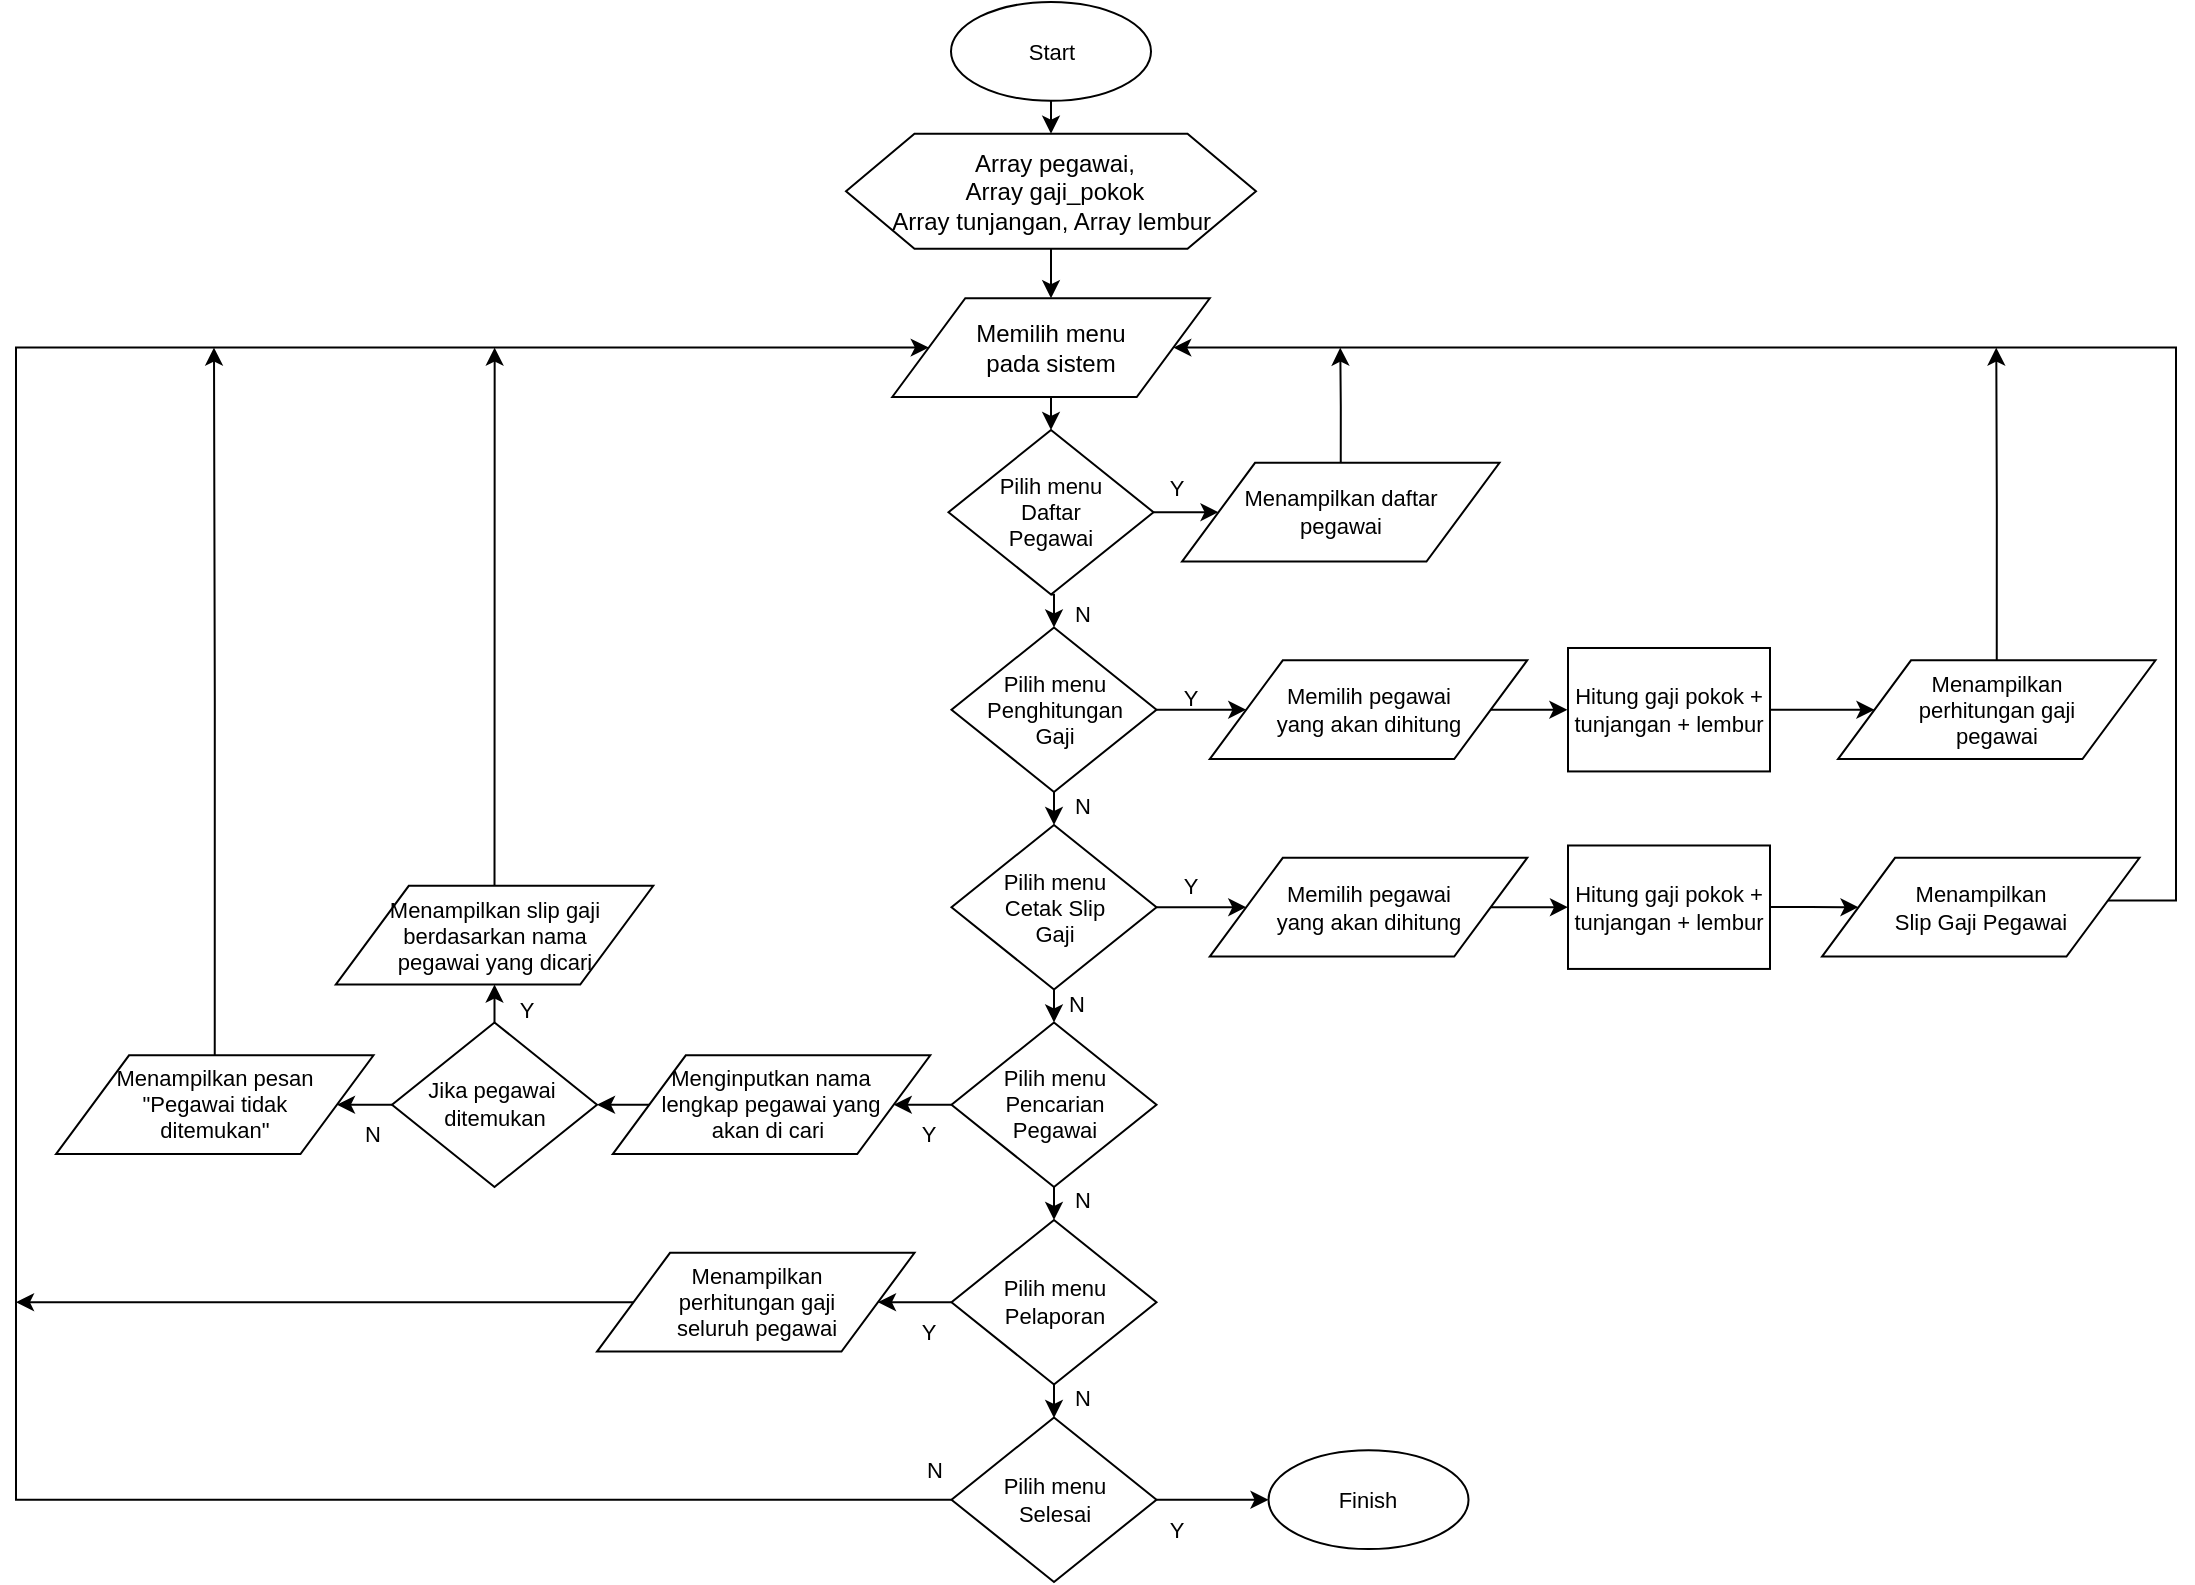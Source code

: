 <mxfile version="14.0.1" type="device"><diagram id="xL5-lHa8gmIdw-HEUnpN" name="Page-1"><mxGraphModel dx="447" dy="240" grid="1" gridSize="10" guides="1" tooltips="1" connect="1" arrows="1" fold="1" page="1" pageScale="1" pageWidth="1169" pageHeight="827" math="0" shadow="0"><root><mxCell id="0"/><mxCell id="1" parent="0"/><mxCell id="c8JIDOCSs8qPgOGLVZcZ-66" value="" style="group" vertex="1" connectable="0" parent="1"><mxGeometry x="45" y="12" width="1080" height="790" as="geometry"/></mxCell><mxCell id="c8JIDOCSs8qPgOGLVZcZ-2" value="" style="verticalLabelPosition=bottom;verticalAlign=top;html=1;shape=hexagon;perimeter=hexagonPerimeter2;arcSize=6;size=0.167;strokeWidth=1;" vertex="1" parent="c8JIDOCSs8qPgOGLVZcZ-66"><mxGeometry x="415" y="65.833" width="205" height="57.604" as="geometry"/></mxCell><mxCell id="c8JIDOCSs8qPgOGLVZcZ-7" style="edgeStyle=orthogonalEdgeStyle;rounded=0;orthogonalLoop=1;jettySize=auto;html=1;exitX=0.5;exitY=1;exitDx=0;exitDy=0;exitPerimeter=0;entryX=0.5;entryY=0;entryDx=0;entryDy=0;fontSize=11;" edge="1" parent="c8JIDOCSs8qPgOGLVZcZ-66" source="c8JIDOCSs8qPgOGLVZcZ-1" target="c8JIDOCSs8qPgOGLVZcZ-2"><mxGeometry relative="1" as="geometry"/></mxCell><mxCell id="c8JIDOCSs8qPgOGLVZcZ-1" value="Start" style="strokeWidth=1;html=1;shape=mxgraph.flowchart.start_1;whiteSpace=wrap;fontSize=11;" vertex="1" parent="c8JIDOCSs8qPgOGLVZcZ-66"><mxGeometry x="467.5" width="100" height="49.375" as="geometry"/></mxCell><mxCell id="c8JIDOCSs8qPgOGLVZcZ-4" value="Array pegawai, &lt;br&gt;Array gaji_pokok&lt;br&gt;Array tunjangan, Array lembur&amp;nbsp;" style="text;html=1;resizable=0;autosize=1;align=center;verticalAlign=middle;points=[];fillColor=none;strokeColor=none;rounded=0;" vertex="1" parent="c8JIDOCSs8qPgOGLVZcZ-66"><mxGeometry x="429" y="69.948" width="180" height="50" as="geometry"/></mxCell><mxCell id="c8JIDOCSs8qPgOGLVZcZ-72" style="edgeStyle=orthogonalEdgeStyle;rounded=0;orthogonalLoop=1;jettySize=auto;html=1;exitX=0.5;exitY=1;exitDx=0;exitDy=0;entryX=0.5;entryY=0;entryDx=0;entryDy=0;entryPerimeter=0;fontSize=11;" edge="1" parent="c8JIDOCSs8qPgOGLVZcZ-66" source="c8JIDOCSs8qPgOGLVZcZ-5" target="c8JIDOCSs8qPgOGLVZcZ-9"><mxGeometry relative="1" as="geometry"/></mxCell><mxCell id="c8JIDOCSs8qPgOGLVZcZ-5" value="Memilih menu&lt;br&gt;pada sistem" style="shape=parallelogram;html=1;strokeWidth=1;perimeter=parallelogramPerimeter;whiteSpace=wrap;rounded=0;arcSize=12;size=0.23;" vertex="1" parent="c8JIDOCSs8qPgOGLVZcZ-66"><mxGeometry x="438.13" y="148.125" width="158.75" height="49.375" as="geometry"/></mxCell><mxCell id="c8JIDOCSs8qPgOGLVZcZ-8" style="edgeStyle=orthogonalEdgeStyle;rounded=0;orthogonalLoop=1;jettySize=auto;html=1;exitX=0.5;exitY=1;exitDx=0;exitDy=0;entryX=0.5;entryY=0;entryDx=0;entryDy=0;fontSize=11;" edge="1" parent="c8JIDOCSs8qPgOGLVZcZ-66" source="c8JIDOCSs8qPgOGLVZcZ-2" target="c8JIDOCSs8qPgOGLVZcZ-5"><mxGeometry relative="1" as="geometry"/></mxCell><mxCell id="c8JIDOCSs8qPgOGLVZcZ-71" style="edgeStyle=orthogonalEdgeStyle;rounded=0;orthogonalLoop=1;jettySize=auto;html=1;exitX=1;exitY=0.5;exitDx=0;exitDy=0;exitPerimeter=0;entryX=0;entryY=0.5;entryDx=0;entryDy=0;fontSize=11;" edge="1" parent="c8JIDOCSs8qPgOGLVZcZ-66" source="c8JIDOCSs8qPgOGLVZcZ-9" target="c8JIDOCSs8qPgOGLVZcZ-10"><mxGeometry relative="1" as="geometry"/></mxCell><mxCell id="c8JIDOCSs8qPgOGLVZcZ-9" value="Pilih menu&lt;br style=&quot;font-size: 11px;&quot;&gt;Daftar&lt;br style=&quot;font-size: 11px;&quot;&gt;Pegawai" style="strokeWidth=1;html=1;shape=mxgraph.flowchart.decision;whiteSpace=wrap;rounded=0;fontSize=11;" vertex="1" parent="c8JIDOCSs8qPgOGLVZcZ-66"><mxGeometry x="466.25" y="213.958" width="102.5" height="82.292" as="geometry"/></mxCell><mxCell id="c8JIDOCSs8qPgOGLVZcZ-39" style="edgeStyle=orthogonalEdgeStyle;rounded=0;orthogonalLoop=1;jettySize=auto;html=1;exitX=0.5;exitY=0;exitDx=0;exitDy=0;fontSize=11;" edge="1" parent="c8JIDOCSs8qPgOGLVZcZ-66" source="c8JIDOCSs8qPgOGLVZcZ-10"><mxGeometry relative="1" as="geometry"><mxPoint x="662.143" y="172.812" as="targetPoint"/></mxGeometry></mxCell><mxCell id="c8JIDOCSs8qPgOGLVZcZ-10" value="Menampilkan daftar&lt;br style=&quot;font-size: 11px;&quot;&gt;pegawai" style="shape=parallelogram;html=1;strokeWidth=1;perimeter=parallelogramPerimeter;whiteSpace=wrap;rounded=0;arcSize=12;size=0.23;fontSize=11;" vertex="1" parent="c8JIDOCSs8qPgOGLVZcZ-66"><mxGeometry x="583" y="230.417" width="158.75" height="49.375" as="geometry"/></mxCell><mxCell id="c8JIDOCSs8qPgOGLVZcZ-14" value="Pilih menu&lt;br style=&quot;font-size: 11px;&quot;&gt;Penghitungan&lt;br style=&quot;font-size: 11px;&quot;&gt;Gaji" style="strokeWidth=1;html=1;shape=mxgraph.flowchart.decision;whiteSpace=wrap;rounded=0;fontSize=11;" vertex="1" parent="c8JIDOCSs8qPgOGLVZcZ-66"><mxGeometry x="467.75" y="312.708" width="102.5" height="82.292" as="geometry"/></mxCell><mxCell id="c8JIDOCSs8qPgOGLVZcZ-16" style="edgeStyle=orthogonalEdgeStyle;rounded=0;orthogonalLoop=1;jettySize=auto;html=1;exitX=0.5;exitY=1;exitDx=0;exitDy=0;exitPerimeter=0;entryX=0.5;entryY=0;entryDx=0;entryDy=0;entryPerimeter=0;fontSize=11;" edge="1" parent="c8JIDOCSs8qPgOGLVZcZ-66" source="c8JIDOCSs8qPgOGLVZcZ-9" target="c8JIDOCSs8qPgOGLVZcZ-14"><mxGeometry relative="1" as="geometry"/></mxCell><mxCell id="c8JIDOCSs8qPgOGLVZcZ-17" value="Memilih pegawai&lt;br style=&quot;font-size: 11px;&quot;&gt;yang akan dihitung" style="shape=parallelogram;html=1;strokeWidth=1;perimeter=parallelogramPerimeter;whiteSpace=wrap;rounded=0;arcSize=12;size=0.23;fontSize=11;" vertex="1" parent="c8JIDOCSs8qPgOGLVZcZ-66"><mxGeometry x="596.88" y="329.167" width="158.75" height="49.375" as="geometry"/></mxCell><mxCell id="c8JIDOCSs8qPgOGLVZcZ-18" style="edgeStyle=orthogonalEdgeStyle;rounded=0;orthogonalLoop=1;jettySize=auto;html=1;exitX=1;exitY=0.5;exitDx=0;exitDy=0;exitPerimeter=0;entryX=0;entryY=0.5;entryDx=0;entryDy=0;fontSize=11;" edge="1" parent="c8JIDOCSs8qPgOGLVZcZ-66" source="c8JIDOCSs8qPgOGLVZcZ-14" target="c8JIDOCSs8qPgOGLVZcZ-17"><mxGeometry relative="1" as="geometry"/></mxCell><mxCell id="c8JIDOCSs8qPgOGLVZcZ-19" value="Hitung gaji pokok + tunjangan + lembur" style="rounded=0;whiteSpace=wrap;html=1;absoluteArcSize=1;arcSize=14;strokeWidth=1;fontSize=11;" vertex="1" parent="c8JIDOCSs8qPgOGLVZcZ-66"><mxGeometry x="776" y="322.995" width="101" height="61.719" as="geometry"/></mxCell><mxCell id="c8JIDOCSs8qPgOGLVZcZ-22" value="" style="edgeStyle=orthogonalEdgeStyle;rounded=0;orthogonalLoop=1;jettySize=auto;html=1;fontSize=11;" edge="1" parent="c8JIDOCSs8qPgOGLVZcZ-66" source="c8JIDOCSs8qPgOGLVZcZ-17" target="c8JIDOCSs8qPgOGLVZcZ-19"><mxGeometry relative="1" as="geometry"/></mxCell><mxCell id="c8JIDOCSs8qPgOGLVZcZ-37" style="edgeStyle=orthogonalEdgeStyle;rounded=0;orthogonalLoop=1;jettySize=auto;html=1;exitX=0.5;exitY=0;exitDx=0;exitDy=0;fontSize=11;" edge="1" parent="c8JIDOCSs8qPgOGLVZcZ-66" source="c8JIDOCSs8qPgOGLVZcZ-23"><mxGeometry relative="1" as="geometry"><mxPoint x="990.143" y="172.812" as="targetPoint"/></mxGeometry></mxCell><mxCell id="c8JIDOCSs8qPgOGLVZcZ-23" value="Menampilkan&lt;br style=&quot;font-size: 11px;&quot;&gt;perhitungan gaji&lt;br style=&quot;font-size: 11px;&quot;&gt;pegawai" style="shape=parallelogram;html=1;strokeWidth=1;perimeter=parallelogramPerimeter;whiteSpace=wrap;rounded=0;arcSize=12;size=0.23;fontSize=11;" vertex="1" parent="c8JIDOCSs8qPgOGLVZcZ-66"><mxGeometry x="911" y="329.167" width="158.75" height="49.375" as="geometry"/></mxCell><mxCell id="c8JIDOCSs8qPgOGLVZcZ-24" value="" style="edgeStyle=orthogonalEdgeStyle;rounded=0;orthogonalLoop=1;jettySize=auto;html=1;fontSize=11;" edge="1" parent="c8JIDOCSs8qPgOGLVZcZ-66" source="c8JIDOCSs8qPgOGLVZcZ-19" target="c8JIDOCSs8qPgOGLVZcZ-23"><mxGeometry relative="1" as="geometry"/></mxCell><mxCell id="c8JIDOCSs8qPgOGLVZcZ-26" value="Pilih menu&lt;br style=&quot;font-size: 11px;&quot;&gt;Cetak Slip&lt;br style=&quot;font-size: 11px;&quot;&gt;Gaji" style="strokeWidth=1;html=1;shape=mxgraph.flowchart.decision;whiteSpace=wrap;rounded=0;fontSize=11;" vertex="1" parent="c8JIDOCSs8qPgOGLVZcZ-66"><mxGeometry x="467.75" y="411.458" width="102.5" height="82.292" as="geometry"/></mxCell><mxCell id="c8JIDOCSs8qPgOGLVZcZ-27" style="edgeStyle=orthogonalEdgeStyle;rounded=0;orthogonalLoop=1;jettySize=auto;html=1;exitX=0.5;exitY=1;exitDx=0;exitDy=0;exitPerimeter=0;entryX=0.5;entryY=0;entryDx=0;entryDy=0;entryPerimeter=0;fontSize=11;" edge="1" parent="c8JIDOCSs8qPgOGLVZcZ-66" source="c8JIDOCSs8qPgOGLVZcZ-14" target="c8JIDOCSs8qPgOGLVZcZ-26"><mxGeometry relative="1" as="geometry"/></mxCell><mxCell id="c8JIDOCSs8qPgOGLVZcZ-31" style="edgeStyle=orthogonalEdgeStyle;rounded=0;orthogonalLoop=1;jettySize=auto;html=1;exitX=1;exitY=0.5;exitDx=0;exitDy=0;entryX=1;entryY=0.5;entryDx=0;entryDy=0;fontSize=11;" edge="1" parent="c8JIDOCSs8qPgOGLVZcZ-66" source="c8JIDOCSs8qPgOGLVZcZ-29" target="c8JIDOCSs8qPgOGLVZcZ-5"><mxGeometry relative="1" as="geometry"><Array as="points"><mxPoint x="1080" y="449.312"/><mxPoint x="1080" y="172.812"/></Array></mxGeometry></mxCell><mxCell id="c8JIDOCSs8qPgOGLVZcZ-29" value="Menampilkan&lt;br style=&quot;font-size: 11px;&quot;&gt;Slip Gaji Pegawai" style="shape=parallelogram;html=1;strokeWidth=1;perimeter=parallelogramPerimeter;whiteSpace=wrap;rounded=0;arcSize=12;size=0.23;fontSize=11;" vertex="1" parent="c8JIDOCSs8qPgOGLVZcZ-66"><mxGeometry x="903" y="427.917" width="158.75" height="49.375" as="geometry"/></mxCell><mxCell id="c8JIDOCSs8qPgOGLVZcZ-32" value="Memilih pegawai&lt;br style=&quot;font-size: 11px;&quot;&gt;yang akan dihitung" style="shape=parallelogram;html=1;strokeWidth=1;perimeter=parallelogramPerimeter;whiteSpace=wrap;rounded=0;arcSize=12;size=0.23;fontSize=11;" vertex="1" parent="c8JIDOCSs8qPgOGLVZcZ-66"><mxGeometry x="596.88" y="427.917" width="158.75" height="49.375" as="geometry"/></mxCell><mxCell id="c8JIDOCSs8qPgOGLVZcZ-34" value="" style="edgeStyle=orthogonalEdgeStyle;rounded=0;orthogonalLoop=1;jettySize=auto;html=1;fontSize=11;" edge="1" parent="c8JIDOCSs8qPgOGLVZcZ-66" source="c8JIDOCSs8qPgOGLVZcZ-26" target="c8JIDOCSs8qPgOGLVZcZ-32"><mxGeometry relative="1" as="geometry"/></mxCell><mxCell id="c8JIDOCSs8qPgOGLVZcZ-36" value="" style="edgeStyle=orthogonalEdgeStyle;rounded=0;orthogonalLoop=1;jettySize=auto;html=1;fontSize=11;" edge="1" parent="c8JIDOCSs8qPgOGLVZcZ-66" source="c8JIDOCSs8qPgOGLVZcZ-33" target="c8JIDOCSs8qPgOGLVZcZ-29"><mxGeometry relative="1" as="geometry"/></mxCell><mxCell id="c8JIDOCSs8qPgOGLVZcZ-33" value="Hitung gaji pokok + tunjangan + lembur" style="rounded=0;whiteSpace=wrap;html=1;absoluteArcSize=1;arcSize=14;strokeWidth=1;fontSize=11;" vertex="1" parent="c8JIDOCSs8qPgOGLVZcZ-66"><mxGeometry x="776" y="421.745" width="101" height="61.719" as="geometry"/></mxCell><mxCell id="c8JIDOCSs8qPgOGLVZcZ-35" style="edgeStyle=orthogonalEdgeStyle;rounded=0;orthogonalLoop=1;jettySize=auto;html=1;exitX=1;exitY=0.5;exitDx=0;exitDy=0;entryX=0;entryY=0.5;entryDx=0;entryDy=0;fontSize=11;" edge="1" parent="c8JIDOCSs8qPgOGLVZcZ-66" source="c8JIDOCSs8qPgOGLVZcZ-32" target="c8JIDOCSs8qPgOGLVZcZ-33"><mxGeometry relative="1" as="geometry"/></mxCell><mxCell id="c8JIDOCSs8qPgOGLVZcZ-40" value="Pilih menu&lt;br style=&quot;font-size: 11px&quot;&gt;Pencarian&lt;br&gt;Pegawai" style="strokeWidth=1;html=1;shape=mxgraph.flowchart.decision;whiteSpace=wrap;rounded=0;fontSize=11;" vertex="1" parent="c8JIDOCSs8qPgOGLVZcZ-66"><mxGeometry x="467.75" y="510.208" width="102.5" height="82.292" as="geometry"/></mxCell><mxCell id="c8JIDOCSs8qPgOGLVZcZ-41" style="edgeStyle=orthogonalEdgeStyle;rounded=0;orthogonalLoop=1;jettySize=auto;html=1;exitX=0.5;exitY=1;exitDx=0;exitDy=0;exitPerimeter=0;entryX=0.5;entryY=0;entryDx=0;entryDy=0;entryPerimeter=0;fontSize=11;" edge="1" parent="c8JIDOCSs8qPgOGLVZcZ-66" source="c8JIDOCSs8qPgOGLVZcZ-26" target="c8JIDOCSs8qPgOGLVZcZ-40"><mxGeometry relative="1" as="geometry"/></mxCell><mxCell id="c8JIDOCSs8qPgOGLVZcZ-42" value="Menginputkan nama&lt;br style=&quot;font-size: 11px;&quot;&gt;lengkap pegawai yang&lt;br style=&quot;font-size: 11px;&quot;&gt;akan di cari&amp;nbsp;" style="shape=parallelogram;html=1;strokeWidth=1;perimeter=parallelogramPerimeter;whiteSpace=wrap;rounded=0;arcSize=12;size=0.23;fontSize=11;" vertex="1" parent="c8JIDOCSs8qPgOGLVZcZ-66"><mxGeometry x="298.38" y="526.667" width="158.75" height="49.375" as="geometry"/></mxCell><mxCell id="c8JIDOCSs8qPgOGLVZcZ-43" value="" style="edgeStyle=orthogonalEdgeStyle;rounded=0;orthogonalLoop=1;jettySize=auto;html=1;fontSize=11;entryX=1;entryY=0.5;entryDx=0;entryDy=0;" edge="1" parent="c8JIDOCSs8qPgOGLVZcZ-66" source="c8JIDOCSs8qPgOGLVZcZ-40" target="c8JIDOCSs8qPgOGLVZcZ-42"><mxGeometry relative="1" as="geometry"><mxPoint x="445" y="551" as="targetPoint"/></mxGeometry></mxCell><mxCell id="c8JIDOCSs8qPgOGLVZcZ-70" style="edgeStyle=orthogonalEdgeStyle;rounded=0;orthogonalLoop=1;jettySize=auto;html=1;exitX=0.5;exitY=0;exitDx=0;exitDy=0;exitPerimeter=0;entryX=0.5;entryY=1;entryDx=0;entryDy=0;fontSize=11;" edge="1" parent="c8JIDOCSs8qPgOGLVZcZ-66" source="c8JIDOCSs8qPgOGLVZcZ-44" target="c8JIDOCSs8qPgOGLVZcZ-46"><mxGeometry relative="1" as="geometry"/></mxCell><mxCell id="c8JIDOCSs8qPgOGLVZcZ-44" value="Jika pegawai&amp;nbsp;&lt;br&gt;ditemukan" style="strokeWidth=1;html=1;shape=mxgraph.flowchart.decision;whiteSpace=wrap;rounded=0;fontSize=11;" vertex="1" parent="c8JIDOCSs8qPgOGLVZcZ-66"><mxGeometry x="188" y="510.208" width="102.5" height="82.292" as="geometry"/></mxCell><mxCell id="c8JIDOCSs8qPgOGLVZcZ-49" style="edgeStyle=orthogonalEdgeStyle;rounded=0;orthogonalLoop=1;jettySize=auto;html=1;exitX=0;exitY=0.5;exitDx=0;exitDy=0;entryX=1;entryY=0.5;entryDx=0;entryDy=0;entryPerimeter=0;fontSize=11;" edge="1" parent="c8JIDOCSs8qPgOGLVZcZ-66" source="c8JIDOCSs8qPgOGLVZcZ-42" target="c8JIDOCSs8qPgOGLVZcZ-44"><mxGeometry relative="1" as="geometry"/></mxCell><mxCell id="c8JIDOCSs8qPgOGLVZcZ-64" style="edgeStyle=orthogonalEdgeStyle;rounded=0;orthogonalLoop=1;jettySize=auto;html=1;exitX=0.5;exitY=0;exitDx=0;exitDy=0;fontSize=11;" edge="1" parent="c8JIDOCSs8qPgOGLVZcZ-66" source="c8JIDOCSs8qPgOGLVZcZ-45"><mxGeometry relative="1" as="geometry"><mxPoint x="99" y="172.812" as="targetPoint"/></mxGeometry></mxCell><mxCell id="c8JIDOCSs8qPgOGLVZcZ-45" value="Menampilkan pesan&lt;br&gt;&quot;Pegawai tidak &lt;br&gt;ditemukan&quot;" style="shape=parallelogram;html=1;strokeWidth=1;perimeter=parallelogramPerimeter;whiteSpace=wrap;rounded=0;arcSize=12;size=0.23;fontSize=11;" vertex="1" parent="c8JIDOCSs8qPgOGLVZcZ-66"><mxGeometry x="20" y="526.667" width="158.75" height="49.375" as="geometry"/></mxCell><mxCell id="c8JIDOCSs8qPgOGLVZcZ-48" style="edgeStyle=orthogonalEdgeStyle;rounded=0;orthogonalLoop=1;jettySize=auto;html=1;exitX=0;exitY=0.5;exitDx=0;exitDy=0;exitPerimeter=0;fontSize=11;entryX=1;entryY=0.5;entryDx=0;entryDy=0;" edge="1" parent="c8JIDOCSs8qPgOGLVZcZ-66" source="c8JIDOCSs8qPgOGLVZcZ-44" target="c8JIDOCSs8qPgOGLVZcZ-45"><mxGeometry relative="1" as="geometry"><mxPoint x="165" y="551" as="targetPoint"/></mxGeometry></mxCell><mxCell id="c8JIDOCSs8qPgOGLVZcZ-63" style="edgeStyle=orthogonalEdgeStyle;rounded=0;orthogonalLoop=1;jettySize=auto;html=1;exitX=0.5;exitY=0;exitDx=0;exitDy=0;fontSize=11;" edge="1" parent="c8JIDOCSs8qPgOGLVZcZ-66" source="c8JIDOCSs8qPgOGLVZcZ-46"><mxGeometry relative="1" as="geometry"><mxPoint x="239.333" y="172.812" as="targetPoint"/></mxGeometry></mxCell><mxCell id="c8JIDOCSs8qPgOGLVZcZ-46" value="Menampilkan slip gaji&lt;br&gt;berdasarkan nama&lt;br&gt;pegawai yang dicari" style="shape=parallelogram;html=1;strokeWidth=1;perimeter=parallelogramPerimeter;whiteSpace=wrap;rounded=0;arcSize=12;size=0.23;fontSize=11;" vertex="1" parent="c8JIDOCSs8qPgOGLVZcZ-66"><mxGeometry x="159.88" y="441.906" width="158.75" height="49.375" as="geometry"/></mxCell><mxCell id="c8JIDOCSs8qPgOGLVZcZ-53" value="Pilih menu&lt;br style=&quot;font-size: 11px&quot;&gt;Pelaporan" style="strokeWidth=1;html=1;shape=mxgraph.flowchart.decision;whiteSpace=wrap;rounded=0;fontSize=11;" vertex="1" parent="c8JIDOCSs8qPgOGLVZcZ-66"><mxGeometry x="467.75" y="608.958" width="102.5" height="82.292" as="geometry"/></mxCell><mxCell id="c8JIDOCSs8qPgOGLVZcZ-54" style="edgeStyle=orthogonalEdgeStyle;rounded=0;orthogonalLoop=1;jettySize=auto;html=1;exitX=0.5;exitY=1;exitDx=0;exitDy=0;exitPerimeter=0;entryX=0.5;entryY=0;entryDx=0;entryDy=0;entryPerimeter=0;fontSize=11;" edge="1" parent="c8JIDOCSs8qPgOGLVZcZ-66" source="c8JIDOCSs8qPgOGLVZcZ-40" target="c8JIDOCSs8qPgOGLVZcZ-53"><mxGeometry relative="1" as="geometry"/></mxCell><mxCell id="c8JIDOCSs8qPgOGLVZcZ-62" style="edgeStyle=orthogonalEdgeStyle;rounded=0;orthogonalLoop=1;jettySize=auto;html=1;exitX=0;exitY=0.5;exitDx=0;exitDy=0;exitPerimeter=0;entryX=0;entryY=0.5;entryDx=0;entryDy=0;fontSize=11;" edge="1" parent="c8JIDOCSs8qPgOGLVZcZ-66" source="c8JIDOCSs8qPgOGLVZcZ-55" target="c8JIDOCSs8qPgOGLVZcZ-5"><mxGeometry relative="1" as="geometry"><Array as="points"><mxPoint y="748.854"/><mxPoint y="172.812"/></Array></mxGeometry></mxCell><mxCell id="c8JIDOCSs8qPgOGLVZcZ-55" value="Pilih menu&lt;br style=&quot;font-size: 11px&quot;&gt;Selesai" style="strokeWidth=1;html=1;shape=mxgraph.flowchart.decision;whiteSpace=wrap;rounded=0;fontSize=11;" vertex="1" parent="c8JIDOCSs8qPgOGLVZcZ-66"><mxGeometry x="467.75" y="707.708" width="102.5" height="82.292" as="geometry"/></mxCell><mxCell id="c8JIDOCSs8qPgOGLVZcZ-65" style="edgeStyle=orthogonalEdgeStyle;rounded=0;orthogonalLoop=1;jettySize=auto;html=1;exitX=0;exitY=0.5;exitDx=0;exitDy=0;fontSize=11;" edge="1" parent="c8JIDOCSs8qPgOGLVZcZ-66" source="c8JIDOCSs8qPgOGLVZcZ-56"><mxGeometry relative="1" as="geometry"><mxPoint y="650.104" as="targetPoint"/></mxGeometry></mxCell><mxCell id="c8JIDOCSs8qPgOGLVZcZ-56" value="Menampilkan&lt;br&gt;perhitungan gaji &lt;br&gt;seluruh pegawai" style="shape=parallelogram;html=1;strokeWidth=1;perimeter=parallelogramPerimeter;whiteSpace=wrap;rounded=0;arcSize=12;size=0.23;fontSize=11;" vertex="1" parent="c8JIDOCSs8qPgOGLVZcZ-66"><mxGeometry x="290.5" y="625.417" width="158.75" height="49.375" as="geometry"/></mxCell><mxCell id="c8JIDOCSs8qPgOGLVZcZ-57" style="edgeStyle=orthogonalEdgeStyle;rounded=0;orthogonalLoop=1;jettySize=auto;html=1;exitX=0;exitY=0.5;exitDx=0;exitDy=0;exitPerimeter=0;entryX=1;entryY=0.5;entryDx=0;entryDy=0;fontSize=11;" edge="1" parent="c8JIDOCSs8qPgOGLVZcZ-66" source="c8JIDOCSs8qPgOGLVZcZ-53" target="c8JIDOCSs8qPgOGLVZcZ-56"><mxGeometry relative="1" as="geometry"/></mxCell><mxCell id="c8JIDOCSs8qPgOGLVZcZ-59" value="Finish" style="strokeWidth=1;html=1;shape=mxgraph.flowchart.start_1;whiteSpace=wrap;rounded=0;fontSize=11;" vertex="1" parent="c8JIDOCSs8qPgOGLVZcZ-66"><mxGeometry x="626.26" y="724.167" width="100" height="49.375" as="geometry"/></mxCell><mxCell id="c8JIDOCSs8qPgOGLVZcZ-61" value="" style="edgeStyle=orthogonalEdgeStyle;rounded=0;orthogonalLoop=1;jettySize=auto;html=1;fontSize=11;" edge="1" parent="c8JIDOCSs8qPgOGLVZcZ-66" source="c8JIDOCSs8qPgOGLVZcZ-55" target="c8JIDOCSs8qPgOGLVZcZ-59"><mxGeometry relative="1" as="geometry"/></mxCell><mxCell id="c8JIDOCSs8qPgOGLVZcZ-74" value="Y" style="text;html=1;resizable=0;autosize=1;align=center;verticalAlign=middle;points=[];fillColor=none;strokeColor=none;rounded=0;fontSize=11;" vertex="1" parent="c8JIDOCSs8qPgOGLVZcZ-66"><mxGeometry x="570.25" y="233.42" width="20" height="20" as="geometry"/></mxCell><mxCell id="c8JIDOCSs8qPgOGLVZcZ-75" value="N" style="text;html=1;resizable=0;autosize=1;align=center;verticalAlign=middle;points=[];fillColor=none;strokeColor=none;rounded=0;fontSize=11;" vertex="1" parent="c8JIDOCSs8qPgOGLVZcZ-66"><mxGeometry x="523" y="295.71" width="20" height="20" as="geometry"/></mxCell><mxCell id="c8JIDOCSs8qPgOGLVZcZ-76" value="Y" style="text;html=1;resizable=0;autosize=1;align=center;verticalAlign=middle;points=[];fillColor=none;strokeColor=none;rounded=0;fontSize=11;" vertex="1" parent="c8JIDOCSs8qPgOGLVZcZ-66"><mxGeometry x="576.88" y="338" width="20" height="20" as="geometry"/></mxCell><mxCell id="c8JIDOCSs8qPgOGLVZcZ-77" value="N" style="text;html=1;resizable=0;autosize=1;align=center;verticalAlign=middle;points=[];fillColor=none;strokeColor=none;rounded=0;fontSize=11;" vertex="1" parent="c8JIDOCSs8qPgOGLVZcZ-66"><mxGeometry x="523" y="392.0" width="20" height="20" as="geometry"/></mxCell><mxCell id="c8JIDOCSs8qPgOGLVZcZ-78" value="Y" style="text;html=1;resizable=0;autosize=1;align=center;verticalAlign=middle;points=[];fillColor=none;strokeColor=none;rounded=0;fontSize=11;" vertex="1" parent="c8JIDOCSs8qPgOGLVZcZ-66"><mxGeometry x="576.88" y="431.92" width="20" height="20" as="geometry"/></mxCell><mxCell id="c8JIDOCSs8qPgOGLVZcZ-79" value="N" style="text;html=1;resizable=0;autosize=1;align=center;verticalAlign=middle;points=[];fillColor=none;strokeColor=none;rounded=0;fontSize=11;" vertex="1" parent="c8JIDOCSs8qPgOGLVZcZ-66"><mxGeometry x="520" y="491.28" width="20" height="20" as="geometry"/></mxCell><mxCell id="c8JIDOCSs8qPgOGLVZcZ-80" value="Y" style="text;html=1;resizable=0;autosize=1;align=center;verticalAlign=middle;points=[];fillColor=none;strokeColor=none;rounded=0;fontSize=11;" vertex="1" parent="c8JIDOCSs8qPgOGLVZcZ-66"><mxGeometry x="446.25" y="556.04" width="20" height="20" as="geometry"/></mxCell><mxCell id="c8JIDOCSs8qPgOGLVZcZ-81" value="N" style="text;html=1;resizable=0;autosize=1;align=center;verticalAlign=middle;points=[];fillColor=none;strokeColor=none;rounded=0;fontSize=11;" vertex="1" parent="c8JIDOCSs8qPgOGLVZcZ-66"><mxGeometry x="523" y="588.96" width="20" height="20" as="geometry"/></mxCell><mxCell id="c8JIDOCSs8qPgOGLVZcZ-82" value="Y" style="text;html=1;resizable=0;autosize=1;align=center;verticalAlign=middle;points=[];fillColor=none;strokeColor=none;rounded=0;fontSize=11;" vertex="1" parent="c8JIDOCSs8qPgOGLVZcZ-66"><mxGeometry x="446.25" y="654.79" width="20" height="20" as="geometry"/></mxCell><mxCell id="c8JIDOCSs8qPgOGLVZcZ-83" value="N" style="text;html=1;resizable=0;autosize=1;align=center;verticalAlign=middle;points=[];fillColor=none;strokeColor=none;rounded=0;fontSize=11;" vertex="1" parent="c8JIDOCSs8qPgOGLVZcZ-66"><mxGeometry x="523" y="687.71" width="20" height="20" as="geometry"/></mxCell><mxCell id="c8JIDOCSs8qPgOGLVZcZ-84" value="Y" style="text;html=1;resizable=0;autosize=1;align=center;verticalAlign=middle;points=[];fillColor=none;strokeColor=none;rounded=0;fontSize=11;" vertex="1" parent="c8JIDOCSs8qPgOGLVZcZ-66"><mxGeometry x="570.25" y="753.54" width="20" height="20" as="geometry"/></mxCell><mxCell id="c8JIDOCSs8qPgOGLVZcZ-85" value="N" style="text;html=1;resizable=0;autosize=1;align=center;verticalAlign=middle;points=[];fillColor=none;strokeColor=none;rounded=0;fontSize=11;" vertex="1" parent="c8JIDOCSs8qPgOGLVZcZ-66"><mxGeometry x="449.25" y="724.17" width="20" height="20" as="geometry"/></mxCell><mxCell id="c8JIDOCSs8qPgOGLVZcZ-86" value="Y" style="text;html=1;resizable=0;autosize=1;align=center;verticalAlign=middle;points=[];fillColor=none;strokeColor=none;rounded=0;fontSize=11;" vertex="1" parent="c8JIDOCSs8qPgOGLVZcZ-66"><mxGeometry x="245" y="493.75" width="20" height="20" as="geometry"/></mxCell><mxCell id="c8JIDOCSs8qPgOGLVZcZ-87" value="N" style="text;html=1;resizable=0;autosize=1;align=center;verticalAlign=middle;points=[];fillColor=none;strokeColor=none;rounded=0;fontSize=11;" vertex="1" parent="c8JIDOCSs8qPgOGLVZcZ-66"><mxGeometry x="168" y="556.04" width="20" height="20" as="geometry"/></mxCell><mxCell id="c8JIDOCSs8qPgOGLVZcZ-73" style="edgeStyle=orthogonalEdgeStyle;rounded=0;orthogonalLoop=1;jettySize=auto;html=1;exitX=0.5;exitY=1;exitDx=0;exitDy=0;exitPerimeter=0;fontSize=11;" edge="1" parent="1" source="c8JIDOCSs8qPgOGLVZcZ-53"><mxGeometry relative="1" as="geometry"><mxPoint x="564" y="720" as="targetPoint"/></mxGeometry></mxCell></root></mxGraphModel></diagram></mxfile>
